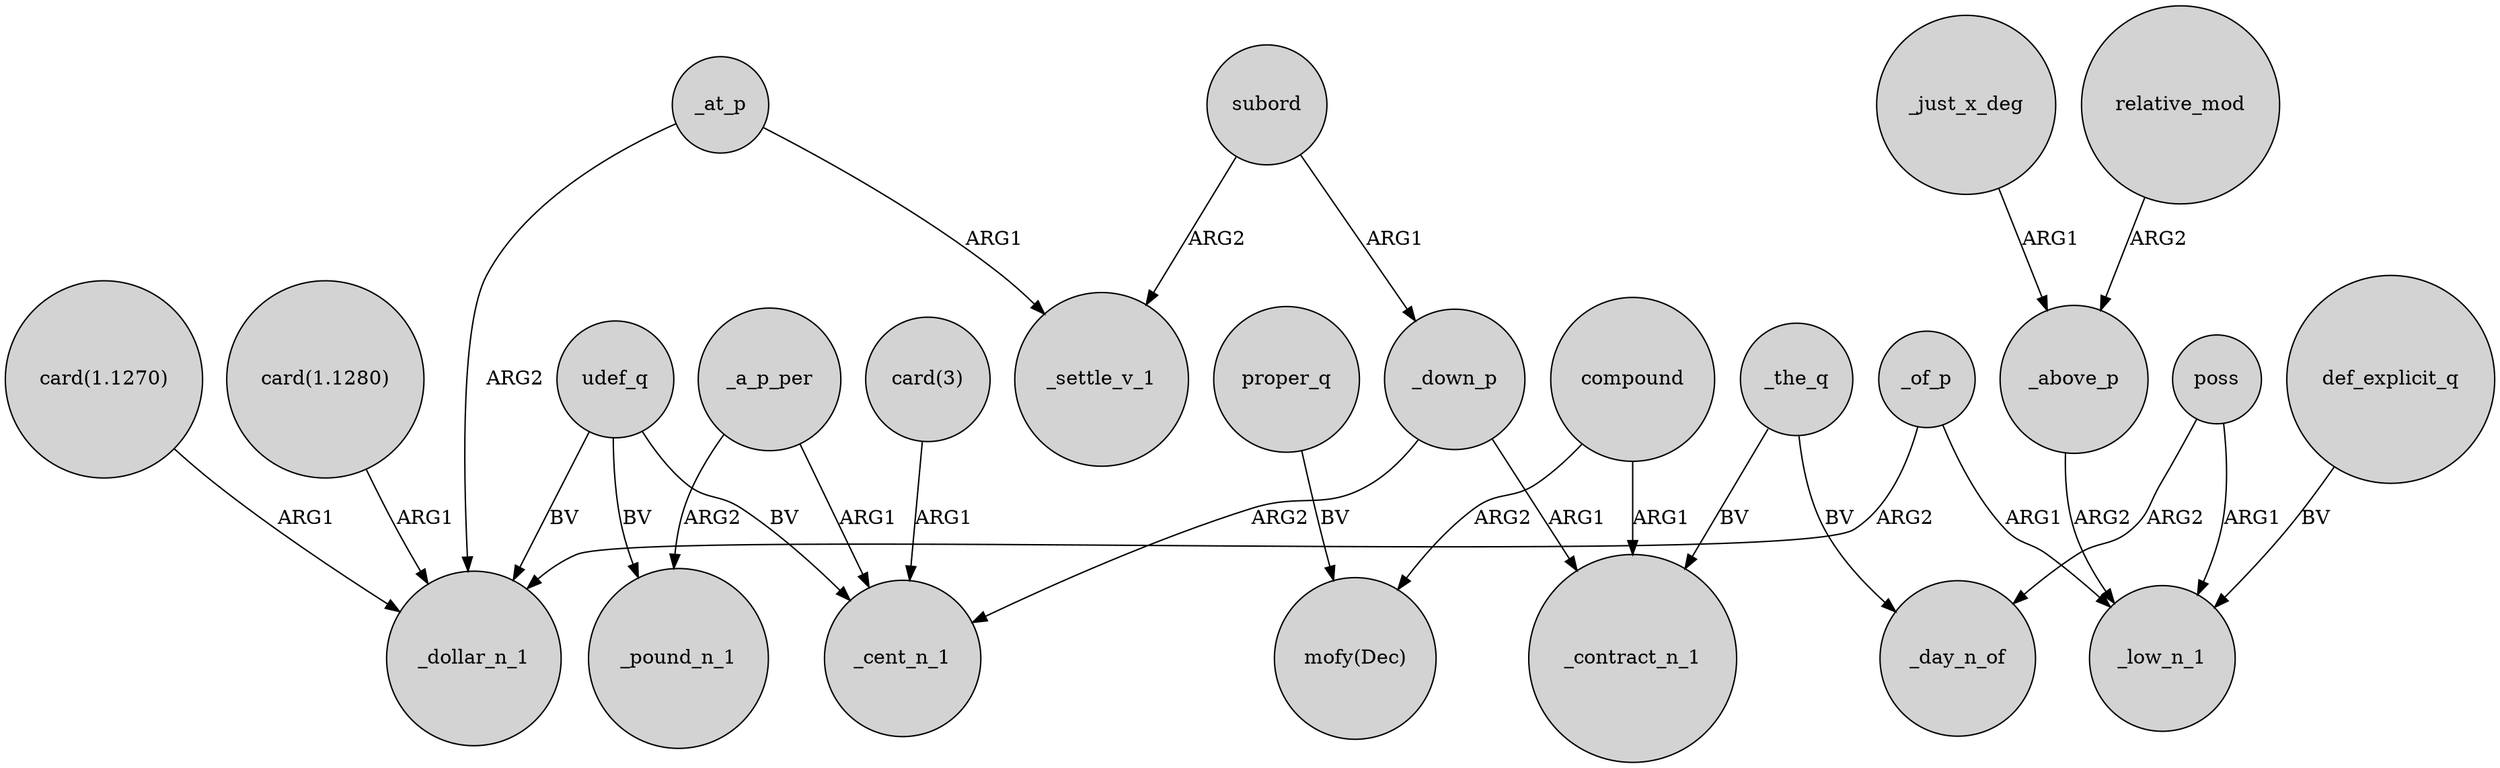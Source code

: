 digraph {
	node [shape=circle style=filled]
	"card(1.1280)" -> _dollar_n_1 [label=ARG1]
	udef_q -> _pound_n_1 [label=BV]
	compound -> _contract_n_1 [label=ARG1]
	_of_p -> _low_n_1 [label=ARG1]
	_a_p_per -> _cent_n_1 [label=ARG1]
	_down_p -> _cent_n_1 [label=ARG2]
	poss -> _low_n_1 [label=ARG1]
	poss -> _day_n_of [label=ARG2]
	compound -> "mofy(Dec)" [label=ARG2]
	udef_q -> _cent_n_1 [label=BV]
	subord -> _down_p [label=ARG1]
	proper_q -> "mofy(Dec)" [label=BV]
	subord -> _settle_v_1 [label=ARG2]
	_at_p -> _dollar_n_1 [label=ARG2]
	_above_p -> _low_n_1 [label=ARG2]
	_the_q -> _day_n_of [label=BV]
	def_explicit_q -> _low_n_1 [label=BV]
	udef_q -> _dollar_n_1 [label=BV]
	"card(3)" -> _cent_n_1 [label=ARG1]
	_the_q -> _contract_n_1 [label=BV]
	_just_x_deg -> _above_p [label=ARG1]
	"card(1.1270)" -> _dollar_n_1 [label=ARG1]
	_at_p -> _settle_v_1 [label=ARG1]
	_of_p -> _dollar_n_1 [label=ARG2]
	_a_p_per -> _pound_n_1 [label=ARG2]
	_down_p -> _contract_n_1 [label=ARG1]
	relative_mod -> _above_p [label=ARG2]
}
